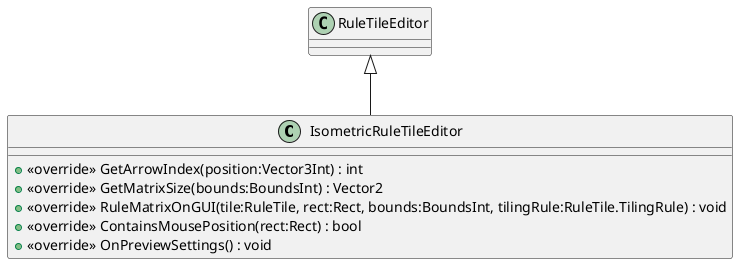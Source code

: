 @startuml
class IsometricRuleTileEditor {
    + <<override>> GetArrowIndex(position:Vector3Int) : int
    + <<override>> GetMatrixSize(bounds:BoundsInt) : Vector2
    + <<override>> RuleMatrixOnGUI(tile:RuleTile, rect:Rect, bounds:BoundsInt, tilingRule:RuleTile.TilingRule) : void
    + <<override>> ContainsMousePosition(rect:Rect) : bool
    + <<override>> OnPreviewSettings() : void
}
RuleTileEditor <|-- IsometricRuleTileEditor
@enduml
